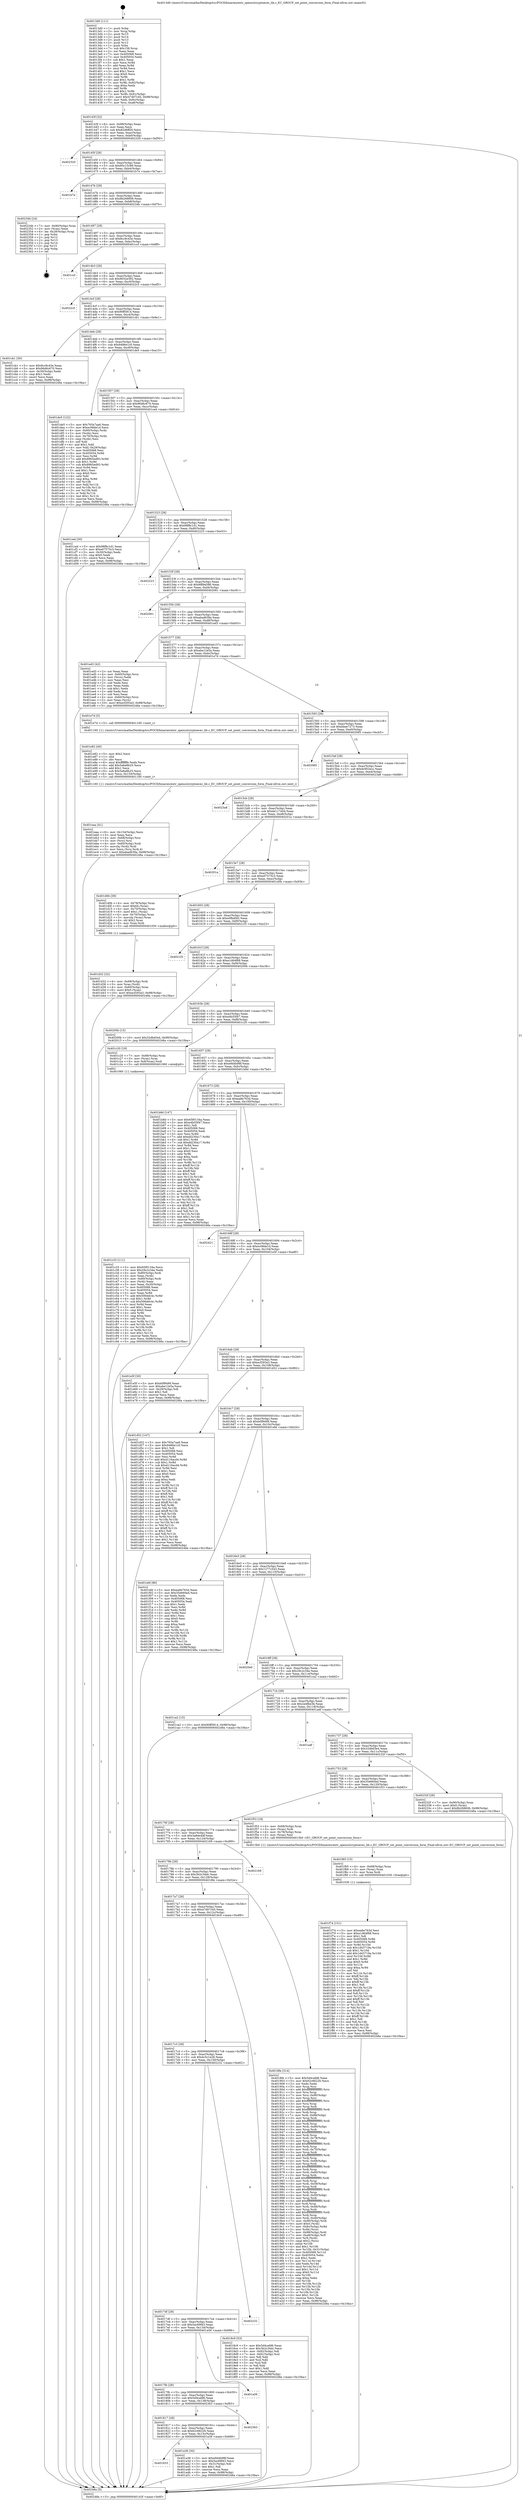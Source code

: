 digraph "0x4013d0" {
  label = "0x4013d0 (/mnt/c/Users/mathe/Desktop/tcc/POCII/binaries/extr_opensslcryptoecec_lib.c_EC_GROUP_set_point_conversion_form_Final-ollvm.out::main(0))"
  labelloc = "t"
  node[shape=record]

  Entry [label="",width=0.3,height=0.3,shape=circle,fillcolor=black,style=filled]
  "0x40143f" [label="{
     0x40143f [32]\l
     | [instrs]\l
     &nbsp;&nbsp;0x40143f \<+6\>: mov -0x98(%rbp),%eax\l
     &nbsp;&nbsp;0x401445 \<+2\>: mov %eax,%ecx\l
     &nbsp;&nbsp;0x401447 \<+6\>: sub $0x82d6ff26,%ecx\l
     &nbsp;&nbsp;0x40144d \<+6\>: mov %eax,-0xac(%rbp)\l
     &nbsp;&nbsp;0x401453 \<+6\>: mov %ecx,-0xb0(%rbp)\l
     &nbsp;&nbsp;0x401459 \<+6\>: je 0000000000402320 \<main+0xf50\>\l
  }"]
  "0x402320" [label="{
     0x402320\l
  }", style=dashed]
  "0x40145f" [label="{
     0x40145f [28]\l
     | [instrs]\l
     &nbsp;&nbsp;0x40145f \<+5\>: jmp 0000000000401464 \<main+0x94\>\l
     &nbsp;&nbsp;0x401464 \<+6\>: mov -0xac(%rbp),%eax\l
     &nbsp;&nbsp;0x40146a \<+5\>: sub $0x85c15c99,%eax\l
     &nbsp;&nbsp;0x40146f \<+6\>: mov %eax,-0xb4(%rbp)\l
     &nbsp;&nbsp;0x401475 \<+6\>: je 0000000000401b7e \<main+0x7ae\>\l
  }"]
  Exit [label="",width=0.3,height=0.3,shape=circle,fillcolor=black,style=filled,peripheries=2]
  "0x401b7e" [label="{
     0x401b7e\l
  }", style=dashed]
  "0x40147b" [label="{
     0x40147b [28]\l
     | [instrs]\l
     &nbsp;&nbsp;0x40147b \<+5\>: jmp 0000000000401480 \<main+0xb0\>\l
     &nbsp;&nbsp;0x401480 \<+6\>: mov -0xac(%rbp),%eax\l
     &nbsp;&nbsp;0x401486 \<+5\>: sub $0x8b268606,%eax\l
     &nbsp;&nbsp;0x40148b \<+6\>: mov %eax,-0xb8(%rbp)\l
     &nbsp;&nbsp;0x401491 \<+6\>: je 000000000040234b \<main+0xf7b\>\l
  }"]
  "0x401f74" [label="{
     0x401f74 [151]\l
     | [instrs]\l
     &nbsp;&nbsp;0x401f74 \<+5\>: mov $0xea8e763d,%esi\l
     &nbsp;&nbsp;0x401f79 \<+5\>: mov $0xe1d64f68,%ecx\l
     &nbsp;&nbsp;0x401f7e \<+2\>: mov $0x1,%dl\l
     &nbsp;&nbsp;0x401f80 \<+8\>: mov 0x405068,%r8d\l
     &nbsp;&nbsp;0x401f88 \<+8\>: mov 0x405054,%r9d\l
     &nbsp;&nbsp;0x401f90 \<+3\>: mov %r8d,%r10d\l
     &nbsp;&nbsp;0x401f93 \<+7\>: sub $0x1d43719a,%r10d\l
     &nbsp;&nbsp;0x401f9a \<+4\>: sub $0x1,%r10d\l
     &nbsp;&nbsp;0x401f9e \<+7\>: add $0x1d43719a,%r10d\l
     &nbsp;&nbsp;0x401fa5 \<+4\>: imul %r10d,%r8d\l
     &nbsp;&nbsp;0x401fa9 \<+4\>: and $0x1,%r8d\l
     &nbsp;&nbsp;0x401fad \<+4\>: cmp $0x0,%r8d\l
     &nbsp;&nbsp;0x401fb1 \<+4\>: sete %r11b\l
     &nbsp;&nbsp;0x401fb5 \<+4\>: cmp $0xa,%r9d\l
     &nbsp;&nbsp;0x401fb9 \<+3\>: setl %bl\l
     &nbsp;&nbsp;0x401fbc \<+3\>: mov %r11b,%r14b\l
     &nbsp;&nbsp;0x401fbf \<+4\>: xor $0xff,%r14b\l
     &nbsp;&nbsp;0x401fc3 \<+3\>: mov %bl,%r15b\l
     &nbsp;&nbsp;0x401fc6 \<+4\>: xor $0xff,%r15b\l
     &nbsp;&nbsp;0x401fca \<+3\>: xor $0x1,%dl\l
     &nbsp;&nbsp;0x401fcd \<+3\>: mov %r14b,%r12b\l
     &nbsp;&nbsp;0x401fd0 \<+4\>: and $0xff,%r12b\l
     &nbsp;&nbsp;0x401fd4 \<+3\>: and %dl,%r11b\l
     &nbsp;&nbsp;0x401fd7 \<+3\>: mov %r15b,%r13b\l
     &nbsp;&nbsp;0x401fda \<+4\>: and $0xff,%r13b\l
     &nbsp;&nbsp;0x401fde \<+2\>: and %dl,%bl\l
     &nbsp;&nbsp;0x401fe0 \<+3\>: or %r11b,%r12b\l
     &nbsp;&nbsp;0x401fe3 \<+3\>: or %bl,%r13b\l
     &nbsp;&nbsp;0x401fe6 \<+3\>: xor %r13b,%r12b\l
     &nbsp;&nbsp;0x401fe9 \<+3\>: or %r15b,%r14b\l
     &nbsp;&nbsp;0x401fec \<+4\>: xor $0xff,%r14b\l
     &nbsp;&nbsp;0x401ff0 \<+3\>: or $0x1,%dl\l
     &nbsp;&nbsp;0x401ff3 \<+3\>: and %dl,%r14b\l
     &nbsp;&nbsp;0x401ff6 \<+3\>: or %r14b,%r12b\l
     &nbsp;&nbsp;0x401ff9 \<+4\>: test $0x1,%r12b\l
     &nbsp;&nbsp;0x401ffd \<+3\>: cmovne %ecx,%esi\l
     &nbsp;&nbsp;0x402000 \<+6\>: mov %esi,-0x98(%rbp)\l
     &nbsp;&nbsp;0x402006 \<+5\>: jmp 000000000040248a \<main+0x10ba\>\l
  }"]
  "0x40234b" [label="{
     0x40234b [24]\l
     | [instrs]\l
     &nbsp;&nbsp;0x40234b \<+7\>: mov -0x90(%rbp),%rax\l
     &nbsp;&nbsp;0x402352 \<+2\>: mov (%rax),%eax\l
     &nbsp;&nbsp;0x402354 \<+4\>: lea -0x28(%rbp),%rsp\l
     &nbsp;&nbsp;0x402358 \<+1\>: pop %rbx\l
     &nbsp;&nbsp;0x402359 \<+2\>: pop %r12\l
     &nbsp;&nbsp;0x40235b \<+2\>: pop %r13\l
     &nbsp;&nbsp;0x40235d \<+2\>: pop %r14\l
     &nbsp;&nbsp;0x40235f \<+2\>: pop %r15\l
     &nbsp;&nbsp;0x402361 \<+1\>: pop %rbp\l
     &nbsp;&nbsp;0x402362 \<+1\>: ret\l
  }"]
  "0x401497" [label="{
     0x401497 [28]\l
     | [instrs]\l
     &nbsp;&nbsp;0x401497 \<+5\>: jmp 000000000040149c \<main+0xcc\>\l
     &nbsp;&nbsp;0x40149c \<+6\>: mov -0xac(%rbp),%eax\l
     &nbsp;&nbsp;0x4014a2 \<+5\>: sub $0x8cc9c43e,%eax\l
     &nbsp;&nbsp;0x4014a7 \<+6\>: mov %eax,-0xbc(%rbp)\l
     &nbsp;&nbsp;0x4014ad \<+6\>: je 0000000000401ccf \<main+0x8ff\>\l
  }"]
  "0x401f65" [label="{
     0x401f65 [15]\l
     | [instrs]\l
     &nbsp;&nbsp;0x401f65 \<+4\>: mov -0x68(%rbp),%rax\l
     &nbsp;&nbsp;0x401f69 \<+3\>: mov (%rax),%rax\l
     &nbsp;&nbsp;0x401f6c \<+3\>: mov %rax,%rdi\l
     &nbsp;&nbsp;0x401f6f \<+5\>: call 0000000000401030 \<free@plt\>\l
     | [calls]\l
     &nbsp;&nbsp;0x401030 \{1\} (unknown)\l
  }"]
  "0x401ccf" [label="{
     0x401ccf\l
  }", style=dashed]
  "0x4014b3" [label="{
     0x4014b3 [28]\l
     | [instrs]\l
     &nbsp;&nbsp;0x4014b3 \<+5\>: jmp 00000000004014b8 \<main+0xe8\>\l
     &nbsp;&nbsp;0x4014b8 \<+6\>: mov -0xac(%rbp),%eax\l
     &nbsp;&nbsp;0x4014be \<+5\>: sub $0x9032e392,%eax\l
     &nbsp;&nbsp;0x4014c3 \<+6\>: mov %eax,-0xc0(%rbp)\l
     &nbsp;&nbsp;0x4014c9 \<+6\>: je 00000000004022c5 \<main+0xef5\>\l
  }"]
  "0x401eaa" [label="{
     0x401eaa [41]\l
     | [instrs]\l
     &nbsp;&nbsp;0x401eaa \<+6\>: mov -0x154(%rbp),%ecx\l
     &nbsp;&nbsp;0x401eb0 \<+3\>: imul %eax,%ecx\l
     &nbsp;&nbsp;0x401eb3 \<+4\>: mov -0x68(%rbp),%rsi\l
     &nbsp;&nbsp;0x401eb7 \<+3\>: mov (%rsi),%rsi\l
     &nbsp;&nbsp;0x401eba \<+4\>: mov -0x60(%rbp),%rdi\l
     &nbsp;&nbsp;0x401ebe \<+3\>: movslq (%rdi),%rdi\l
     &nbsp;&nbsp;0x401ec1 \<+3\>: mov %ecx,(%rsi,%rdi,4)\l
     &nbsp;&nbsp;0x401ec4 \<+10\>: movl $0xabad639a,-0x98(%rbp)\l
     &nbsp;&nbsp;0x401ece \<+5\>: jmp 000000000040248a \<main+0x10ba\>\l
  }"]
  "0x4022c5" [label="{
     0x4022c5\l
  }", style=dashed]
  "0x4014cf" [label="{
     0x4014cf [28]\l
     | [instrs]\l
     &nbsp;&nbsp;0x4014cf \<+5\>: jmp 00000000004014d4 \<main+0x104\>\l
     &nbsp;&nbsp;0x4014d4 \<+6\>: mov -0xac(%rbp),%eax\l
     &nbsp;&nbsp;0x4014da \<+5\>: sub $0x90ff3814,%eax\l
     &nbsp;&nbsp;0x4014df \<+6\>: mov %eax,-0xc4(%rbp)\l
     &nbsp;&nbsp;0x4014e5 \<+6\>: je 0000000000401cb1 \<main+0x8e1\>\l
  }"]
  "0x401e82" [label="{
     0x401e82 [40]\l
     | [instrs]\l
     &nbsp;&nbsp;0x401e82 \<+5\>: mov $0x2,%ecx\l
     &nbsp;&nbsp;0x401e87 \<+1\>: cltd\l
     &nbsp;&nbsp;0x401e88 \<+2\>: idiv %ecx\l
     &nbsp;&nbsp;0x401e8a \<+6\>: imul $0xfffffffe,%edx,%ecx\l
     &nbsp;&nbsp;0x401e90 \<+6\>: add $0x5a6a8b25,%ecx\l
     &nbsp;&nbsp;0x401e96 \<+3\>: add $0x1,%ecx\l
     &nbsp;&nbsp;0x401e99 \<+6\>: sub $0x5a6a8b25,%ecx\l
     &nbsp;&nbsp;0x401e9f \<+6\>: mov %ecx,-0x154(%rbp)\l
     &nbsp;&nbsp;0x401ea5 \<+5\>: call 0000000000401160 \<next_i\>\l
     | [calls]\l
     &nbsp;&nbsp;0x401160 \{1\} (/mnt/c/Users/mathe/Desktop/tcc/POCII/binaries/extr_opensslcryptoecec_lib.c_EC_GROUP_set_point_conversion_form_Final-ollvm.out::next_i)\l
  }"]
  "0x401cb1" [label="{
     0x401cb1 [30]\l
     | [instrs]\l
     &nbsp;&nbsp;0x401cb1 \<+5\>: mov $0x8cc9c43e,%eax\l
     &nbsp;&nbsp;0x401cb6 \<+5\>: mov $0x96d6c670,%ecx\l
     &nbsp;&nbsp;0x401cbb \<+3\>: mov -0x30(%rbp),%edx\l
     &nbsp;&nbsp;0x401cbe \<+3\>: cmp $0x1,%edx\l
     &nbsp;&nbsp;0x401cc1 \<+3\>: cmovl %ecx,%eax\l
     &nbsp;&nbsp;0x401cc4 \<+6\>: mov %eax,-0x98(%rbp)\l
     &nbsp;&nbsp;0x401cca \<+5\>: jmp 000000000040248a \<main+0x10ba\>\l
  }"]
  "0x4014eb" [label="{
     0x4014eb [28]\l
     | [instrs]\l
     &nbsp;&nbsp;0x4014eb \<+5\>: jmp 00000000004014f0 \<main+0x120\>\l
     &nbsp;&nbsp;0x4014f0 \<+6\>: mov -0xac(%rbp),%eax\l
     &nbsp;&nbsp;0x4014f6 \<+5\>: sub $0x9486e1c0,%eax\l
     &nbsp;&nbsp;0x4014fb \<+6\>: mov %eax,-0xc8(%rbp)\l
     &nbsp;&nbsp;0x401501 \<+6\>: je 0000000000401de5 \<main+0xa15\>\l
  }"]
  "0x401d32" [label="{
     0x401d32 [32]\l
     | [instrs]\l
     &nbsp;&nbsp;0x401d32 \<+4\>: mov -0x68(%rbp),%rdi\l
     &nbsp;&nbsp;0x401d36 \<+3\>: mov %rax,(%rdi)\l
     &nbsp;&nbsp;0x401d39 \<+4\>: mov -0x60(%rbp),%rax\l
     &nbsp;&nbsp;0x401d3d \<+6\>: movl $0x0,(%rax)\l
     &nbsp;&nbsp;0x401d43 \<+10\>: movl $0xecf293a3,-0x98(%rbp)\l
     &nbsp;&nbsp;0x401d4d \<+5\>: jmp 000000000040248a \<main+0x10ba\>\l
  }"]
  "0x401de5" [label="{
     0x401de5 [122]\l
     | [instrs]\l
     &nbsp;&nbsp;0x401de5 \<+5\>: mov $0x765a7aa6,%eax\l
     &nbsp;&nbsp;0x401dea \<+5\>: mov $0xec08de1d,%ecx\l
     &nbsp;&nbsp;0x401def \<+4\>: mov -0x60(%rbp),%rdx\l
     &nbsp;&nbsp;0x401df3 \<+2\>: mov (%rdx),%esi\l
     &nbsp;&nbsp;0x401df5 \<+4\>: mov -0x70(%rbp),%rdx\l
     &nbsp;&nbsp;0x401df9 \<+2\>: cmp (%rdx),%esi\l
     &nbsp;&nbsp;0x401dfb \<+4\>: setl %dil\l
     &nbsp;&nbsp;0x401dff \<+4\>: and $0x1,%dil\l
     &nbsp;&nbsp;0x401e03 \<+4\>: mov %dil,-0x29(%rbp)\l
     &nbsp;&nbsp;0x401e07 \<+7\>: mov 0x405068,%esi\l
     &nbsp;&nbsp;0x401e0e \<+8\>: mov 0x405054,%r8d\l
     &nbsp;&nbsp;0x401e16 \<+3\>: mov %esi,%r9d\l
     &nbsp;&nbsp;0x401e19 \<+7\>: add $0x8965ed93,%r9d\l
     &nbsp;&nbsp;0x401e20 \<+4\>: sub $0x1,%r9d\l
     &nbsp;&nbsp;0x401e24 \<+7\>: sub $0x8965ed93,%r9d\l
     &nbsp;&nbsp;0x401e2b \<+4\>: imul %r9d,%esi\l
     &nbsp;&nbsp;0x401e2f \<+3\>: and $0x1,%esi\l
     &nbsp;&nbsp;0x401e32 \<+3\>: cmp $0x0,%esi\l
     &nbsp;&nbsp;0x401e35 \<+4\>: sete %dil\l
     &nbsp;&nbsp;0x401e39 \<+4\>: cmp $0xa,%r8d\l
     &nbsp;&nbsp;0x401e3d \<+4\>: setl %r10b\l
     &nbsp;&nbsp;0x401e41 \<+3\>: mov %dil,%r11b\l
     &nbsp;&nbsp;0x401e44 \<+3\>: and %r10b,%r11b\l
     &nbsp;&nbsp;0x401e47 \<+3\>: xor %r10b,%dil\l
     &nbsp;&nbsp;0x401e4a \<+3\>: or %dil,%r11b\l
     &nbsp;&nbsp;0x401e4d \<+4\>: test $0x1,%r11b\l
     &nbsp;&nbsp;0x401e51 \<+3\>: cmovne %ecx,%eax\l
     &nbsp;&nbsp;0x401e54 \<+6\>: mov %eax,-0x98(%rbp)\l
     &nbsp;&nbsp;0x401e5a \<+5\>: jmp 000000000040248a \<main+0x10ba\>\l
  }"]
  "0x401507" [label="{
     0x401507 [28]\l
     | [instrs]\l
     &nbsp;&nbsp;0x401507 \<+5\>: jmp 000000000040150c \<main+0x13c\>\l
     &nbsp;&nbsp;0x40150c \<+6\>: mov -0xac(%rbp),%eax\l
     &nbsp;&nbsp;0x401512 \<+5\>: sub $0x96d6c670,%eax\l
     &nbsp;&nbsp;0x401517 \<+6\>: mov %eax,-0xcc(%rbp)\l
     &nbsp;&nbsp;0x40151d \<+6\>: je 0000000000401ced \<main+0x91d\>\l
  }"]
  "0x401c33" [label="{
     0x401c33 [111]\l
     | [instrs]\l
     &nbsp;&nbsp;0x401c33 \<+5\>: mov $0x65f0134a,%ecx\l
     &nbsp;&nbsp;0x401c38 \<+5\>: mov $0x29c2c34e,%edx\l
     &nbsp;&nbsp;0x401c3d \<+4\>: mov -0x80(%rbp),%rdi\l
     &nbsp;&nbsp;0x401c41 \<+2\>: mov %eax,(%rdi)\l
     &nbsp;&nbsp;0x401c43 \<+4\>: mov -0x80(%rbp),%rdi\l
     &nbsp;&nbsp;0x401c47 \<+2\>: mov (%rdi),%eax\l
     &nbsp;&nbsp;0x401c49 \<+3\>: mov %eax,-0x30(%rbp)\l
     &nbsp;&nbsp;0x401c4c \<+7\>: mov 0x405068,%eax\l
     &nbsp;&nbsp;0x401c53 \<+7\>: mov 0x405054,%esi\l
     &nbsp;&nbsp;0x401c5a \<+3\>: mov %eax,%r8d\l
     &nbsp;&nbsp;0x401c5d \<+7\>: add $0x506ddc4c,%r8d\l
     &nbsp;&nbsp;0x401c64 \<+4\>: sub $0x1,%r8d\l
     &nbsp;&nbsp;0x401c68 \<+7\>: sub $0x506ddc4c,%r8d\l
     &nbsp;&nbsp;0x401c6f \<+4\>: imul %r8d,%eax\l
     &nbsp;&nbsp;0x401c73 \<+3\>: and $0x1,%eax\l
     &nbsp;&nbsp;0x401c76 \<+3\>: cmp $0x0,%eax\l
     &nbsp;&nbsp;0x401c79 \<+4\>: sete %r9b\l
     &nbsp;&nbsp;0x401c7d \<+3\>: cmp $0xa,%esi\l
     &nbsp;&nbsp;0x401c80 \<+4\>: setl %r10b\l
     &nbsp;&nbsp;0x401c84 \<+3\>: mov %r9b,%r11b\l
     &nbsp;&nbsp;0x401c87 \<+3\>: and %r10b,%r11b\l
     &nbsp;&nbsp;0x401c8a \<+3\>: xor %r10b,%r9b\l
     &nbsp;&nbsp;0x401c8d \<+3\>: or %r9b,%r11b\l
     &nbsp;&nbsp;0x401c90 \<+4\>: test $0x1,%r11b\l
     &nbsp;&nbsp;0x401c94 \<+3\>: cmovne %edx,%ecx\l
     &nbsp;&nbsp;0x401c97 \<+6\>: mov %ecx,-0x98(%rbp)\l
     &nbsp;&nbsp;0x401c9d \<+5\>: jmp 000000000040248a \<main+0x10ba\>\l
  }"]
  "0x401ced" [label="{
     0x401ced [30]\l
     | [instrs]\l
     &nbsp;&nbsp;0x401ced \<+5\>: mov $0x98f8c1d1,%eax\l
     &nbsp;&nbsp;0x401cf2 \<+5\>: mov $0xe07575c3,%ecx\l
     &nbsp;&nbsp;0x401cf7 \<+3\>: mov -0x30(%rbp),%edx\l
     &nbsp;&nbsp;0x401cfa \<+3\>: cmp $0x0,%edx\l
     &nbsp;&nbsp;0x401cfd \<+3\>: cmove %ecx,%eax\l
     &nbsp;&nbsp;0x401d00 \<+6\>: mov %eax,-0x98(%rbp)\l
     &nbsp;&nbsp;0x401d06 \<+5\>: jmp 000000000040248a \<main+0x10ba\>\l
  }"]
  "0x401523" [label="{
     0x401523 [28]\l
     | [instrs]\l
     &nbsp;&nbsp;0x401523 \<+5\>: jmp 0000000000401528 \<main+0x158\>\l
     &nbsp;&nbsp;0x401528 \<+6\>: mov -0xac(%rbp),%eax\l
     &nbsp;&nbsp;0x40152e \<+5\>: sub $0x98f8c1d1,%eax\l
     &nbsp;&nbsp;0x401533 \<+6\>: mov %eax,-0xd0(%rbp)\l
     &nbsp;&nbsp;0x401539 \<+6\>: je 0000000000402223 \<main+0xe53\>\l
  }"]
  "0x401833" [label="{
     0x401833\l
  }", style=dashed]
  "0x402223" [label="{
     0x402223\l
  }", style=dashed]
  "0x40153f" [label="{
     0x40153f [28]\l
     | [instrs]\l
     &nbsp;&nbsp;0x40153f \<+5\>: jmp 0000000000401544 \<main+0x174\>\l
     &nbsp;&nbsp;0x401544 \<+6\>: mov -0xac(%rbp),%eax\l
     &nbsp;&nbsp;0x40154a \<+5\>: sub $0x9f89a586,%eax\l
     &nbsp;&nbsp;0x40154f \<+6\>: mov %eax,-0xd4(%rbp)\l
     &nbsp;&nbsp;0x401555 \<+6\>: je 0000000000402061 \<main+0xc91\>\l
  }"]
  "0x401a38" [label="{
     0x401a38 [30]\l
     | [instrs]\l
     &nbsp;&nbsp;0x401a38 \<+5\>: mov $0xe9d4b98f,%eax\l
     &nbsp;&nbsp;0x401a3d \<+5\>: mov $0x5ac69f43,%ecx\l
     &nbsp;&nbsp;0x401a42 \<+3\>: mov -0x31(%rbp),%dl\l
     &nbsp;&nbsp;0x401a45 \<+3\>: test $0x1,%dl\l
     &nbsp;&nbsp;0x401a48 \<+3\>: cmovne %ecx,%eax\l
     &nbsp;&nbsp;0x401a4b \<+6\>: mov %eax,-0x98(%rbp)\l
     &nbsp;&nbsp;0x401a51 \<+5\>: jmp 000000000040248a \<main+0x10ba\>\l
  }"]
  "0x402061" [label="{
     0x402061\l
  }", style=dashed]
  "0x40155b" [label="{
     0x40155b [28]\l
     | [instrs]\l
     &nbsp;&nbsp;0x40155b \<+5\>: jmp 0000000000401560 \<main+0x190\>\l
     &nbsp;&nbsp;0x401560 \<+6\>: mov -0xac(%rbp),%eax\l
     &nbsp;&nbsp;0x401566 \<+5\>: sub $0xabad639a,%eax\l
     &nbsp;&nbsp;0x40156b \<+6\>: mov %eax,-0xd8(%rbp)\l
     &nbsp;&nbsp;0x401571 \<+6\>: je 0000000000401ed3 \<main+0xb03\>\l
  }"]
  "0x401817" [label="{
     0x401817 [28]\l
     | [instrs]\l
     &nbsp;&nbsp;0x401817 \<+5\>: jmp 000000000040181c \<main+0x44c\>\l
     &nbsp;&nbsp;0x40181c \<+6\>: mov -0xac(%rbp),%eax\l
     &nbsp;&nbsp;0x401822 \<+5\>: sub $0x62c66226,%eax\l
     &nbsp;&nbsp;0x401827 \<+6\>: mov %eax,-0x13c(%rbp)\l
     &nbsp;&nbsp;0x40182d \<+6\>: je 0000000000401a38 \<main+0x668\>\l
  }"]
  "0x401ed3" [label="{
     0x401ed3 [42]\l
     | [instrs]\l
     &nbsp;&nbsp;0x401ed3 \<+2\>: xor %eax,%eax\l
     &nbsp;&nbsp;0x401ed5 \<+4\>: mov -0x60(%rbp),%rcx\l
     &nbsp;&nbsp;0x401ed9 \<+2\>: mov (%rcx),%edx\l
     &nbsp;&nbsp;0x401edb \<+2\>: mov %eax,%esi\l
     &nbsp;&nbsp;0x401edd \<+2\>: sub %edx,%esi\l
     &nbsp;&nbsp;0x401edf \<+2\>: mov %eax,%edx\l
     &nbsp;&nbsp;0x401ee1 \<+3\>: sub $0x1,%edx\l
     &nbsp;&nbsp;0x401ee4 \<+2\>: add %edx,%esi\l
     &nbsp;&nbsp;0x401ee6 \<+2\>: sub %esi,%eax\l
     &nbsp;&nbsp;0x401ee8 \<+4\>: mov -0x60(%rbp),%rcx\l
     &nbsp;&nbsp;0x401eec \<+2\>: mov %eax,(%rcx)\l
     &nbsp;&nbsp;0x401eee \<+10\>: movl $0xecf293a3,-0x98(%rbp)\l
     &nbsp;&nbsp;0x401ef8 \<+5\>: jmp 000000000040248a \<main+0x10ba\>\l
  }"]
  "0x401577" [label="{
     0x401577 [28]\l
     | [instrs]\l
     &nbsp;&nbsp;0x401577 \<+5\>: jmp 000000000040157c \<main+0x1ac\>\l
     &nbsp;&nbsp;0x40157c \<+6\>: mov -0xac(%rbp),%eax\l
     &nbsp;&nbsp;0x401582 \<+5\>: sub $0xabe12e5a,%eax\l
     &nbsp;&nbsp;0x401587 \<+6\>: mov %eax,-0xdc(%rbp)\l
     &nbsp;&nbsp;0x40158d \<+6\>: je 0000000000401e7d \<main+0xaad\>\l
  }"]
  "0x402363" [label="{
     0x402363\l
  }", style=dashed]
  "0x401e7d" [label="{
     0x401e7d [5]\l
     | [instrs]\l
     &nbsp;&nbsp;0x401e7d \<+5\>: call 0000000000401160 \<next_i\>\l
     | [calls]\l
     &nbsp;&nbsp;0x401160 \{1\} (/mnt/c/Users/mathe/Desktop/tcc/POCII/binaries/extr_opensslcryptoecec_lib.c_EC_GROUP_set_point_conversion_form_Final-ollvm.out::next_i)\l
  }"]
  "0x401593" [label="{
     0x401593 [28]\l
     | [instrs]\l
     &nbsp;&nbsp;0x401593 \<+5\>: jmp 0000000000401598 \<main+0x1c8\>\l
     &nbsp;&nbsp;0x401598 \<+6\>: mov -0xac(%rbp),%eax\l
     &nbsp;&nbsp;0x40159e \<+5\>: sub $0xbbee7273,%eax\l
     &nbsp;&nbsp;0x4015a3 \<+6\>: mov %eax,-0xe0(%rbp)\l
     &nbsp;&nbsp;0x4015a9 \<+6\>: je 0000000000402085 \<main+0xcb5\>\l
  }"]
  "0x4017fb" [label="{
     0x4017fb [28]\l
     | [instrs]\l
     &nbsp;&nbsp;0x4017fb \<+5\>: jmp 0000000000401800 \<main+0x430\>\l
     &nbsp;&nbsp;0x401800 \<+6\>: mov -0xac(%rbp),%eax\l
     &nbsp;&nbsp;0x401806 \<+5\>: sub $0x5d4cafd6,%eax\l
     &nbsp;&nbsp;0x40180b \<+6\>: mov %eax,-0x138(%rbp)\l
     &nbsp;&nbsp;0x401811 \<+6\>: je 0000000000402363 \<main+0xf93\>\l
  }"]
  "0x402085" [label="{
     0x402085\l
  }", style=dashed]
  "0x4015af" [label="{
     0x4015af [28]\l
     | [instrs]\l
     &nbsp;&nbsp;0x4015af \<+5\>: jmp 00000000004015b4 \<main+0x1e4\>\l
     &nbsp;&nbsp;0x4015b4 \<+6\>: mov -0xac(%rbp),%eax\l
     &nbsp;&nbsp;0x4015ba \<+5\>: sub $0xdc952ecc,%eax\l
     &nbsp;&nbsp;0x4015bf \<+6\>: mov %eax,-0xe4(%rbp)\l
     &nbsp;&nbsp;0x4015c5 \<+6\>: je 00000000004023a8 \<main+0xfd8\>\l
  }"]
  "0x401a56" [label="{
     0x401a56\l
  }", style=dashed]
  "0x4023a8" [label="{
     0x4023a8\l
  }", style=dashed]
  "0x4015cb" [label="{
     0x4015cb [28]\l
     | [instrs]\l
     &nbsp;&nbsp;0x4015cb \<+5\>: jmp 00000000004015d0 \<main+0x200\>\l
     &nbsp;&nbsp;0x4015d0 \<+6\>: mov -0xac(%rbp),%eax\l
     &nbsp;&nbsp;0x4015d6 \<+5\>: sub $0xde117e0d,%eax\l
     &nbsp;&nbsp;0x4015db \<+6\>: mov %eax,-0xe8(%rbp)\l
     &nbsp;&nbsp;0x4015e1 \<+6\>: je 000000000040201a \<main+0xc4a\>\l
  }"]
  "0x4017df" [label="{
     0x4017df [28]\l
     | [instrs]\l
     &nbsp;&nbsp;0x4017df \<+5\>: jmp 00000000004017e4 \<main+0x414\>\l
     &nbsp;&nbsp;0x4017e4 \<+6\>: mov -0xac(%rbp),%eax\l
     &nbsp;&nbsp;0x4017ea \<+5\>: sub $0x5ac69f43,%eax\l
     &nbsp;&nbsp;0x4017ef \<+6\>: mov %eax,-0x134(%rbp)\l
     &nbsp;&nbsp;0x4017f5 \<+6\>: je 0000000000401a56 \<main+0x686\>\l
  }"]
  "0x40201a" [label="{
     0x40201a\l
  }", style=dashed]
  "0x4015e7" [label="{
     0x4015e7 [28]\l
     | [instrs]\l
     &nbsp;&nbsp;0x4015e7 \<+5\>: jmp 00000000004015ec \<main+0x21c\>\l
     &nbsp;&nbsp;0x4015ec \<+6\>: mov -0xac(%rbp),%eax\l
     &nbsp;&nbsp;0x4015f2 \<+5\>: sub $0xe07575c3,%eax\l
     &nbsp;&nbsp;0x4015f7 \<+6\>: mov %eax,-0xec(%rbp)\l
     &nbsp;&nbsp;0x4015fd \<+6\>: je 0000000000401d0b \<main+0x93b\>\l
  }"]
  "0x402232" [label="{
     0x402232\l
  }", style=dashed]
  "0x401d0b" [label="{
     0x401d0b [39]\l
     | [instrs]\l
     &nbsp;&nbsp;0x401d0b \<+4\>: mov -0x78(%rbp),%rax\l
     &nbsp;&nbsp;0x401d0f \<+6\>: movl $0x64,(%rax)\l
     &nbsp;&nbsp;0x401d15 \<+4\>: mov -0x70(%rbp),%rax\l
     &nbsp;&nbsp;0x401d19 \<+6\>: movl $0x1,(%rax)\l
     &nbsp;&nbsp;0x401d1f \<+4\>: mov -0x70(%rbp),%rax\l
     &nbsp;&nbsp;0x401d23 \<+3\>: movslq (%rax),%rax\l
     &nbsp;&nbsp;0x401d26 \<+4\>: shl $0x2,%rax\l
     &nbsp;&nbsp;0x401d2a \<+3\>: mov %rax,%rdi\l
     &nbsp;&nbsp;0x401d2d \<+5\>: call 0000000000401050 \<malloc@plt\>\l
     | [calls]\l
     &nbsp;&nbsp;0x401050 \{1\} (unknown)\l
  }"]
  "0x401603" [label="{
     0x401603 [28]\l
     | [instrs]\l
     &nbsp;&nbsp;0x401603 \<+5\>: jmp 0000000000401608 \<main+0x238\>\l
     &nbsp;&nbsp;0x401608 \<+6\>: mov -0xac(%rbp),%eax\l
     &nbsp;&nbsp;0x40160e \<+5\>: sub $0xe0fbdf45,%eax\l
     &nbsp;&nbsp;0x401613 \<+6\>: mov %eax,-0xf0(%rbp)\l
     &nbsp;&nbsp;0x401619 \<+6\>: je 00000000004021f3 \<main+0xe23\>\l
  }"]
  "0x4013d0" [label="{
     0x4013d0 [111]\l
     | [instrs]\l
     &nbsp;&nbsp;0x4013d0 \<+1\>: push %rbp\l
     &nbsp;&nbsp;0x4013d1 \<+3\>: mov %rsp,%rbp\l
     &nbsp;&nbsp;0x4013d4 \<+2\>: push %r15\l
     &nbsp;&nbsp;0x4013d6 \<+2\>: push %r14\l
     &nbsp;&nbsp;0x4013d8 \<+2\>: push %r13\l
     &nbsp;&nbsp;0x4013da \<+2\>: push %r12\l
     &nbsp;&nbsp;0x4013dc \<+1\>: push %rbx\l
     &nbsp;&nbsp;0x4013dd \<+7\>: sub $0x158,%rsp\l
     &nbsp;&nbsp;0x4013e4 \<+2\>: xor %eax,%eax\l
     &nbsp;&nbsp;0x4013e6 \<+7\>: mov 0x405068,%ecx\l
     &nbsp;&nbsp;0x4013ed \<+7\>: mov 0x405054,%edx\l
     &nbsp;&nbsp;0x4013f4 \<+3\>: sub $0x1,%eax\l
     &nbsp;&nbsp;0x4013f7 \<+3\>: mov %ecx,%r8d\l
     &nbsp;&nbsp;0x4013fa \<+3\>: add %eax,%r8d\l
     &nbsp;&nbsp;0x4013fd \<+4\>: imul %r8d,%ecx\l
     &nbsp;&nbsp;0x401401 \<+3\>: and $0x1,%ecx\l
     &nbsp;&nbsp;0x401404 \<+3\>: cmp $0x0,%ecx\l
     &nbsp;&nbsp;0x401407 \<+4\>: sete %r9b\l
     &nbsp;&nbsp;0x40140b \<+4\>: and $0x1,%r9b\l
     &nbsp;&nbsp;0x40140f \<+7\>: mov %r9b,-0x92(%rbp)\l
     &nbsp;&nbsp;0x401416 \<+3\>: cmp $0xa,%edx\l
     &nbsp;&nbsp;0x401419 \<+4\>: setl %r9b\l
     &nbsp;&nbsp;0x40141d \<+4\>: and $0x1,%r9b\l
     &nbsp;&nbsp;0x401421 \<+7\>: mov %r9b,-0x91(%rbp)\l
     &nbsp;&nbsp;0x401428 \<+10\>: movl $0x47d07c45,-0x98(%rbp)\l
     &nbsp;&nbsp;0x401432 \<+6\>: mov %edi,-0x9c(%rbp)\l
     &nbsp;&nbsp;0x401438 \<+7\>: mov %rsi,-0xa8(%rbp)\l
  }"]
  "0x4021f3" [label="{
     0x4021f3\l
  }", style=dashed]
  "0x40161f" [label="{
     0x40161f [28]\l
     | [instrs]\l
     &nbsp;&nbsp;0x40161f \<+5\>: jmp 0000000000401624 \<main+0x254\>\l
     &nbsp;&nbsp;0x401624 \<+6\>: mov -0xac(%rbp),%eax\l
     &nbsp;&nbsp;0x40162a \<+5\>: sub $0xe1d64f68,%eax\l
     &nbsp;&nbsp;0x40162f \<+6\>: mov %eax,-0xf4(%rbp)\l
     &nbsp;&nbsp;0x401635 \<+6\>: je 000000000040200b \<main+0xc3b\>\l
  }"]
  "0x40248a" [label="{
     0x40248a [5]\l
     | [instrs]\l
     &nbsp;&nbsp;0x40248a \<+5\>: jmp 000000000040143f \<main+0x6f\>\l
  }"]
  "0x40200b" [label="{
     0x40200b [15]\l
     | [instrs]\l
     &nbsp;&nbsp;0x40200b \<+10\>: movl $0x32dbd3e4,-0x98(%rbp)\l
     &nbsp;&nbsp;0x402015 \<+5\>: jmp 000000000040248a \<main+0x10ba\>\l
  }"]
  "0x40163b" [label="{
     0x40163b [28]\l
     | [instrs]\l
     &nbsp;&nbsp;0x40163b \<+5\>: jmp 0000000000401640 \<main+0x270\>\l
     &nbsp;&nbsp;0x401640 \<+6\>: mov -0xac(%rbp),%eax\l
     &nbsp;&nbsp;0x401646 \<+5\>: sub $0xe4b55f47,%eax\l
     &nbsp;&nbsp;0x40164b \<+6\>: mov %eax,-0xf8(%rbp)\l
     &nbsp;&nbsp;0x401651 \<+6\>: je 0000000000401c20 \<main+0x850\>\l
  }"]
  "0x4017c3" [label="{
     0x4017c3 [28]\l
     | [instrs]\l
     &nbsp;&nbsp;0x4017c3 \<+5\>: jmp 00000000004017c8 \<main+0x3f8\>\l
     &nbsp;&nbsp;0x4017c8 \<+6\>: mov -0xac(%rbp),%eax\l
     &nbsp;&nbsp;0x4017ce \<+5\>: sub $0x4c5c1e26,%eax\l
     &nbsp;&nbsp;0x4017d3 \<+6\>: mov %eax,-0x130(%rbp)\l
     &nbsp;&nbsp;0x4017d9 \<+6\>: je 0000000000402232 \<main+0xe62\>\l
  }"]
  "0x401c20" [label="{
     0x401c20 [19]\l
     | [instrs]\l
     &nbsp;&nbsp;0x401c20 \<+7\>: mov -0x88(%rbp),%rax\l
     &nbsp;&nbsp;0x401c27 \<+3\>: mov (%rax),%rax\l
     &nbsp;&nbsp;0x401c2a \<+4\>: mov 0x8(%rax),%rdi\l
     &nbsp;&nbsp;0x401c2e \<+5\>: call 0000000000401060 \<atoi@plt\>\l
     | [calls]\l
     &nbsp;&nbsp;0x401060 \{1\} (unknown)\l
  }"]
  "0x401657" [label="{
     0x401657 [28]\l
     | [instrs]\l
     &nbsp;&nbsp;0x401657 \<+5\>: jmp 000000000040165c \<main+0x28c\>\l
     &nbsp;&nbsp;0x40165c \<+6\>: mov -0xac(%rbp),%eax\l
     &nbsp;&nbsp;0x401662 \<+5\>: sub $0xe9d4b98f,%eax\l
     &nbsp;&nbsp;0x401667 \<+6\>: mov %eax,-0xfc(%rbp)\l
     &nbsp;&nbsp;0x40166d \<+6\>: je 0000000000401b8d \<main+0x7bd\>\l
  }"]
  "0x4018c9" [label="{
     0x4018c9 [53]\l
     | [instrs]\l
     &nbsp;&nbsp;0x4018c9 \<+5\>: mov $0x5d4cafd6,%eax\l
     &nbsp;&nbsp;0x4018ce \<+5\>: mov $0x3b2c34dc,%ecx\l
     &nbsp;&nbsp;0x4018d3 \<+6\>: mov -0x92(%rbp),%dl\l
     &nbsp;&nbsp;0x4018d9 \<+7\>: mov -0x91(%rbp),%sil\l
     &nbsp;&nbsp;0x4018e0 \<+3\>: mov %dl,%dil\l
     &nbsp;&nbsp;0x4018e3 \<+3\>: and %sil,%dil\l
     &nbsp;&nbsp;0x4018e6 \<+3\>: xor %sil,%dl\l
     &nbsp;&nbsp;0x4018e9 \<+3\>: or %dl,%dil\l
     &nbsp;&nbsp;0x4018ec \<+4\>: test $0x1,%dil\l
     &nbsp;&nbsp;0x4018f0 \<+3\>: cmovne %ecx,%eax\l
     &nbsp;&nbsp;0x4018f3 \<+6\>: mov %eax,-0x98(%rbp)\l
     &nbsp;&nbsp;0x4018f9 \<+5\>: jmp 000000000040248a \<main+0x10ba\>\l
  }"]
  "0x401b8d" [label="{
     0x401b8d [147]\l
     | [instrs]\l
     &nbsp;&nbsp;0x401b8d \<+5\>: mov $0x65f0134a,%eax\l
     &nbsp;&nbsp;0x401b92 \<+5\>: mov $0xe4b55f47,%ecx\l
     &nbsp;&nbsp;0x401b97 \<+2\>: mov $0x1,%dl\l
     &nbsp;&nbsp;0x401b99 \<+7\>: mov 0x405068,%esi\l
     &nbsp;&nbsp;0x401ba0 \<+7\>: mov 0x405054,%edi\l
     &nbsp;&nbsp;0x401ba7 \<+3\>: mov %esi,%r8d\l
     &nbsp;&nbsp;0x401baa \<+7\>: add $0xdd230a17,%r8d\l
     &nbsp;&nbsp;0x401bb1 \<+4\>: sub $0x1,%r8d\l
     &nbsp;&nbsp;0x401bb5 \<+7\>: sub $0xdd230a17,%r8d\l
     &nbsp;&nbsp;0x401bbc \<+4\>: imul %r8d,%esi\l
     &nbsp;&nbsp;0x401bc0 \<+3\>: and $0x1,%esi\l
     &nbsp;&nbsp;0x401bc3 \<+3\>: cmp $0x0,%esi\l
     &nbsp;&nbsp;0x401bc6 \<+4\>: sete %r9b\l
     &nbsp;&nbsp;0x401bca \<+3\>: cmp $0xa,%edi\l
     &nbsp;&nbsp;0x401bcd \<+4\>: setl %r10b\l
     &nbsp;&nbsp;0x401bd1 \<+3\>: mov %r9b,%r11b\l
     &nbsp;&nbsp;0x401bd4 \<+4\>: xor $0xff,%r11b\l
     &nbsp;&nbsp;0x401bd8 \<+3\>: mov %r10b,%bl\l
     &nbsp;&nbsp;0x401bdb \<+3\>: xor $0xff,%bl\l
     &nbsp;&nbsp;0x401bde \<+3\>: xor $0x1,%dl\l
     &nbsp;&nbsp;0x401be1 \<+3\>: mov %r11b,%r14b\l
     &nbsp;&nbsp;0x401be4 \<+4\>: and $0xff,%r14b\l
     &nbsp;&nbsp;0x401be8 \<+3\>: and %dl,%r9b\l
     &nbsp;&nbsp;0x401beb \<+3\>: mov %bl,%r15b\l
     &nbsp;&nbsp;0x401bee \<+4\>: and $0xff,%r15b\l
     &nbsp;&nbsp;0x401bf2 \<+3\>: and %dl,%r10b\l
     &nbsp;&nbsp;0x401bf5 \<+3\>: or %r9b,%r14b\l
     &nbsp;&nbsp;0x401bf8 \<+3\>: or %r10b,%r15b\l
     &nbsp;&nbsp;0x401bfb \<+3\>: xor %r15b,%r14b\l
     &nbsp;&nbsp;0x401bfe \<+3\>: or %bl,%r11b\l
     &nbsp;&nbsp;0x401c01 \<+4\>: xor $0xff,%r11b\l
     &nbsp;&nbsp;0x401c05 \<+3\>: or $0x1,%dl\l
     &nbsp;&nbsp;0x401c08 \<+3\>: and %dl,%r11b\l
     &nbsp;&nbsp;0x401c0b \<+3\>: or %r11b,%r14b\l
     &nbsp;&nbsp;0x401c0e \<+4\>: test $0x1,%r14b\l
     &nbsp;&nbsp;0x401c12 \<+3\>: cmovne %ecx,%eax\l
     &nbsp;&nbsp;0x401c15 \<+6\>: mov %eax,-0x98(%rbp)\l
     &nbsp;&nbsp;0x401c1b \<+5\>: jmp 000000000040248a \<main+0x10ba\>\l
  }"]
  "0x401673" [label="{
     0x401673 [28]\l
     | [instrs]\l
     &nbsp;&nbsp;0x401673 \<+5\>: jmp 0000000000401678 \<main+0x2a8\>\l
     &nbsp;&nbsp;0x401678 \<+6\>: mov -0xac(%rbp),%eax\l
     &nbsp;&nbsp;0x40167e \<+5\>: sub $0xea8e763d,%eax\l
     &nbsp;&nbsp;0x401683 \<+6\>: mov %eax,-0x100(%rbp)\l
     &nbsp;&nbsp;0x401689 \<+6\>: je 0000000000402421 \<main+0x1051\>\l
  }"]
  "0x4017a7" [label="{
     0x4017a7 [28]\l
     | [instrs]\l
     &nbsp;&nbsp;0x4017a7 \<+5\>: jmp 00000000004017ac \<main+0x3dc\>\l
     &nbsp;&nbsp;0x4017ac \<+6\>: mov -0xac(%rbp),%eax\l
     &nbsp;&nbsp;0x4017b2 \<+5\>: sub $0x47d07c45,%eax\l
     &nbsp;&nbsp;0x4017b7 \<+6\>: mov %eax,-0x12c(%rbp)\l
     &nbsp;&nbsp;0x4017bd \<+6\>: je 00000000004018c9 \<main+0x4f9\>\l
  }"]
  "0x402421" [label="{
     0x402421\l
  }", style=dashed]
  "0x40168f" [label="{
     0x40168f [28]\l
     | [instrs]\l
     &nbsp;&nbsp;0x40168f \<+5\>: jmp 0000000000401694 \<main+0x2c4\>\l
     &nbsp;&nbsp;0x401694 \<+6\>: mov -0xac(%rbp),%eax\l
     &nbsp;&nbsp;0x40169a \<+5\>: sub $0xec08de1d,%eax\l
     &nbsp;&nbsp;0x40169f \<+6\>: mov %eax,-0x104(%rbp)\l
     &nbsp;&nbsp;0x4016a5 \<+6\>: je 0000000000401e5f \<main+0xa8f\>\l
  }"]
  "0x4018fe" [label="{
     0x4018fe [314]\l
     | [instrs]\l
     &nbsp;&nbsp;0x4018fe \<+5\>: mov $0x5d4cafd6,%eax\l
     &nbsp;&nbsp;0x401903 \<+5\>: mov $0x62c66226,%ecx\l
     &nbsp;&nbsp;0x401908 \<+2\>: xor %edx,%edx\l
     &nbsp;&nbsp;0x40190a \<+3\>: mov %rsp,%rsi\l
     &nbsp;&nbsp;0x40190d \<+4\>: add $0xfffffffffffffff0,%rsi\l
     &nbsp;&nbsp;0x401911 \<+3\>: mov %rsi,%rsp\l
     &nbsp;&nbsp;0x401914 \<+7\>: mov %rsi,-0x90(%rbp)\l
     &nbsp;&nbsp;0x40191b \<+3\>: mov %rsp,%rsi\l
     &nbsp;&nbsp;0x40191e \<+4\>: add $0xfffffffffffffff0,%rsi\l
     &nbsp;&nbsp;0x401922 \<+3\>: mov %rsi,%rsp\l
     &nbsp;&nbsp;0x401925 \<+3\>: mov %rsp,%rdi\l
     &nbsp;&nbsp;0x401928 \<+4\>: add $0xfffffffffffffff0,%rdi\l
     &nbsp;&nbsp;0x40192c \<+3\>: mov %rdi,%rsp\l
     &nbsp;&nbsp;0x40192f \<+7\>: mov %rdi,-0x88(%rbp)\l
     &nbsp;&nbsp;0x401936 \<+3\>: mov %rsp,%rdi\l
     &nbsp;&nbsp;0x401939 \<+4\>: add $0xfffffffffffffff0,%rdi\l
     &nbsp;&nbsp;0x40193d \<+3\>: mov %rdi,%rsp\l
     &nbsp;&nbsp;0x401940 \<+4\>: mov %rdi,-0x80(%rbp)\l
     &nbsp;&nbsp;0x401944 \<+3\>: mov %rsp,%rdi\l
     &nbsp;&nbsp;0x401947 \<+4\>: add $0xfffffffffffffff0,%rdi\l
     &nbsp;&nbsp;0x40194b \<+3\>: mov %rdi,%rsp\l
     &nbsp;&nbsp;0x40194e \<+4\>: mov %rdi,-0x78(%rbp)\l
     &nbsp;&nbsp;0x401952 \<+3\>: mov %rsp,%rdi\l
     &nbsp;&nbsp;0x401955 \<+4\>: add $0xfffffffffffffff0,%rdi\l
     &nbsp;&nbsp;0x401959 \<+3\>: mov %rdi,%rsp\l
     &nbsp;&nbsp;0x40195c \<+4\>: mov %rdi,-0x70(%rbp)\l
     &nbsp;&nbsp;0x401960 \<+3\>: mov %rsp,%rdi\l
     &nbsp;&nbsp;0x401963 \<+4\>: add $0xfffffffffffffff0,%rdi\l
     &nbsp;&nbsp;0x401967 \<+3\>: mov %rdi,%rsp\l
     &nbsp;&nbsp;0x40196a \<+4\>: mov %rdi,-0x68(%rbp)\l
     &nbsp;&nbsp;0x40196e \<+3\>: mov %rsp,%rdi\l
     &nbsp;&nbsp;0x401971 \<+4\>: add $0xfffffffffffffff0,%rdi\l
     &nbsp;&nbsp;0x401975 \<+3\>: mov %rdi,%rsp\l
     &nbsp;&nbsp;0x401978 \<+4\>: mov %rdi,-0x60(%rbp)\l
     &nbsp;&nbsp;0x40197c \<+3\>: mov %rsp,%rdi\l
     &nbsp;&nbsp;0x40197f \<+4\>: add $0xfffffffffffffff0,%rdi\l
     &nbsp;&nbsp;0x401983 \<+3\>: mov %rdi,%rsp\l
     &nbsp;&nbsp;0x401986 \<+4\>: mov %rdi,-0x58(%rbp)\l
     &nbsp;&nbsp;0x40198a \<+3\>: mov %rsp,%rdi\l
     &nbsp;&nbsp;0x40198d \<+4\>: add $0xfffffffffffffff0,%rdi\l
     &nbsp;&nbsp;0x401991 \<+3\>: mov %rdi,%rsp\l
     &nbsp;&nbsp;0x401994 \<+4\>: mov %rdi,-0x50(%rbp)\l
     &nbsp;&nbsp;0x401998 \<+3\>: mov %rsp,%rdi\l
     &nbsp;&nbsp;0x40199b \<+4\>: add $0xfffffffffffffff0,%rdi\l
     &nbsp;&nbsp;0x40199f \<+3\>: mov %rdi,%rsp\l
     &nbsp;&nbsp;0x4019a2 \<+4\>: mov %rdi,-0x48(%rbp)\l
     &nbsp;&nbsp;0x4019a6 \<+3\>: mov %rsp,%rdi\l
     &nbsp;&nbsp;0x4019a9 \<+4\>: add $0xfffffffffffffff0,%rdi\l
     &nbsp;&nbsp;0x4019ad \<+3\>: mov %rdi,%rsp\l
     &nbsp;&nbsp;0x4019b0 \<+4\>: mov %rdi,-0x40(%rbp)\l
     &nbsp;&nbsp;0x4019b4 \<+7\>: mov -0x90(%rbp),%rdi\l
     &nbsp;&nbsp;0x4019bb \<+6\>: movl $0x0,(%rdi)\l
     &nbsp;&nbsp;0x4019c1 \<+7\>: mov -0x9c(%rbp),%r8d\l
     &nbsp;&nbsp;0x4019c8 \<+3\>: mov %r8d,(%rsi)\l
     &nbsp;&nbsp;0x4019cb \<+7\>: mov -0x88(%rbp),%rdi\l
     &nbsp;&nbsp;0x4019d2 \<+7\>: mov -0xa8(%rbp),%r9\l
     &nbsp;&nbsp;0x4019d9 \<+3\>: mov %r9,(%rdi)\l
     &nbsp;&nbsp;0x4019dc \<+3\>: cmpl $0x2,(%rsi)\l
     &nbsp;&nbsp;0x4019df \<+4\>: setne %r10b\l
     &nbsp;&nbsp;0x4019e3 \<+4\>: and $0x1,%r10b\l
     &nbsp;&nbsp;0x4019e7 \<+4\>: mov %r10b,-0x31(%rbp)\l
     &nbsp;&nbsp;0x4019eb \<+8\>: mov 0x405068,%r11d\l
     &nbsp;&nbsp;0x4019f3 \<+7\>: mov 0x405054,%ebx\l
     &nbsp;&nbsp;0x4019fa \<+3\>: sub $0x1,%edx\l
     &nbsp;&nbsp;0x4019fd \<+3\>: mov %r11d,%r14d\l
     &nbsp;&nbsp;0x401a00 \<+3\>: add %edx,%r14d\l
     &nbsp;&nbsp;0x401a03 \<+4\>: imul %r14d,%r11d\l
     &nbsp;&nbsp;0x401a07 \<+4\>: and $0x1,%r11d\l
     &nbsp;&nbsp;0x401a0b \<+4\>: cmp $0x0,%r11d\l
     &nbsp;&nbsp;0x401a0f \<+4\>: sete %r10b\l
     &nbsp;&nbsp;0x401a13 \<+3\>: cmp $0xa,%ebx\l
     &nbsp;&nbsp;0x401a16 \<+4\>: setl %r15b\l
     &nbsp;&nbsp;0x401a1a \<+3\>: mov %r10b,%r12b\l
     &nbsp;&nbsp;0x401a1d \<+3\>: and %r15b,%r12b\l
     &nbsp;&nbsp;0x401a20 \<+3\>: xor %r15b,%r10b\l
     &nbsp;&nbsp;0x401a23 \<+3\>: or %r10b,%r12b\l
     &nbsp;&nbsp;0x401a26 \<+4\>: test $0x1,%r12b\l
     &nbsp;&nbsp;0x401a2a \<+3\>: cmovne %ecx,%eax\l
     &nbsp;&nbsp;0x401a2d \<+6\>: mov %eax,-0x98(%rbp)\l
     &nbsp;&nbsp;0x401a33 \<+5\>: jmp 000000000040248a \<main+0x10ba\>\l
  }"]
  "0x401e5f" [label="{
     0x401e5f [30]\l
     | [instrs]\l
     &nbsp;&nbsp;0x401e5f \<+5\>: mov $0xb0f9499,%eax\l
     &nbsp;&nbsp;0x401e64 \<+5\>: mov $0xabe12e5a,%ecx\l
     &nbsp;&nbsp;0x401e69 \<+3\>: mov -0x29(%rbp),%dl\l
     &nbsp;&nbsp;0x401e6c \<+3\>: test $0x1,%dl\l
     &nbsp;&nbsp;0x401e6f \<+3\>: cmovne %ecx,%eax\l
     &nbsp;&nbsp;0x401e72 \<+6\>: mov %eax,-0x98(%rbp)\l
     &nbsp;&nbsp;0x401e78 \<+5\>: jmp 000000000040248a \<main+0x10ba\>\l
  }"]
  "0x4016ab" [label="{
     0x4016ab [28]\l
     | [instrs]\l
     &nbsp;&nbsp;0x4016ab \<+5\>: jmp 00000000004016b0 \<main+0x2e0\>\l
     &nbsp;&nbsp;0x4016b0 \<+6\>: mov -0xac(%rbp),%eax\l
     &nbsp;&nbsp;0x4016b6 \<+5\>: sub $0xecf293a3,%eax\l
     &nbsp;&nbsp;0x4016bb \<+6\>: mov %eax,-0x108(%rbp)\l
     &nbsp;&nbsp;0x4016c1 \<+6\>: je 0000000000401d52 \<main+0x982\>\l
  }"]
  "0x40178b" [label="{
     0x40178b [28]\l
     | [instrs]\l
     &nbsp;&nbsp;0x40178b \<+5\>: jmp 0000000000401790 \<main+0x3c0\>\l
     &nbsp;&nbsp;0x401790 \<+6\>: mov -0xac(%rbp),%eax\l
     &nbsp;&nbsp;0x401796 \<+5\>: sub $0x3b2c34dc,%eax\l
     &nbsp;&nbsp;0x40179b \<+6\>: mov %eax,-0x128(%rbp)\l
     &nbsp;&nbsp;0x4017a1 \<+6\>: je 00000000004018fe \<main+0x52e\>\l
  }"]
  "0x401d52" [label="{
     0x401d52 [147]\l
     | [instrs]\l
     &nbsp;&nbsp;0x401d52 \<+5\>: mov $0x765a7aa6,%eax\l
     &nbsp;&nbsp;0x401d57 \<+5\>: mov $0x9486e1c0,%ecx\l
     &nbsp;&nbsp;0x401d5c \<+2\>: mov $0x1,%dl\l
     &nbsp;&nbsp;0x401d5e \<+7\>: mov 0x405068,%esi\l
     &nbsp;&nbsp;0x401d65 \<+7\>: mov 0x405054,%edi\l
     &nbsp;&nbsp;0x401d6c \<+3\>: mov %esi,%r8d\l
     &nbsp;&nbsp;0x401d6f \<+7\>: add $0xd116acd4,%r8d\l
     &nbsp;&nbsp;0x401d76 \<+4\>: sub $0x1,%r8d\l
     &nbsp;&nbsp;0x401d7a \<+7\>: sub $0xd116acd4,%r8d\l
     &nbsp;&nbsp;0x401d81 \<+4\>: imul %r8d,%esi\l
     &nbsp;&nbsp;0x401d85 \<+3\>: and $0x1,%esi\l
     &nbsp;&nbsp;0x401d88 \<+3\>: cmp $0x0,%esi\l
     &nbsp;&nbsp;0x401d8b \<+4\>: sete %r9b\l
     &nbsp;&nbsp;0x401d8f \<+3\>: cmp $0xa,%edi\l
     &nbsp;&nbsp;0x401d92 \<+4\>: setl %r10b\l
     &nbsp;&nbsp;0x401d96 \<+3\>: mov %r9b,%r11b\l
     &nbsp;&nbsp;0x401d99 \<+4\>: xor $0xff,%r11b\l
     &nbsp;&nbsp;0x401d9d \<+3\>: mov %r10b,%bl\l
     &nbsp;&nbsp;0x401da0 \<+3\>: xor $0xff,%bl\l
     &nbsp;&nbsp;0x401da3 \<+3\>: xor $0x1,%dl\l
     &nbsp;&nbsp;0x401da6 \<+3\>: mov %r11b,%r14b\l
     &nbsp;&nbsp;0x401da9 \<+4\>: and $0xff,%r14b\l
     &nbsp;&nbsp;0x401dad \<+3\>: and %dl,%r9b\l
     &nbsp;&nbsp;0x401db0 \<+3\>: mov %bl,%r15b\l
     &nbsp;&nbsp;0x401db3 \<+4\>: and $0xff,%r15b\l
     &nbsp;&nbsp;0x401db7 \<+3\>: and %dl,%r10b\l
     &nbsp;&nbsp;0x401dba \<+3\>: or %r9b,%r14b\l
     &nbsp;&nbsp;0x401dbd \<+3\>: or %r10b,%r15b\l
     &nbsp;&nbsp;0x401dc0 \<+3\>: xor %r15b,%r14b\l
     &nbsp;&nbsp;0x401dc3 \<+3\>: or %bl,%r11b\l
     &nbsp;&nbsp;0x401dc6 \<+4\>: xor $0xff,%r11b\l
     &nbsp;&nbsp;0x401dca \<+3\>: or $0x1,%dl\l
     &nbsp;&nbsp;0x401dcd \<+3\>: and %dl,%r11b\l
     &nbsp;&nbsp;0x401dd0 \<+3\>: or %r11b,%r14b\l
     &nbsp;&nbsp;0x401dd3 \<+4\>: test $0x1,%r14b\l
     &nbsp;&nbsp;0x401dd7 \<+3\>: cmovne %ecx,%eax\l
     &nbsp;&nbsp;0x401dda \<+6\>: mov %eax,-0x98(%rbp)\l
     &nbsp;&nbsp;0x401de0 \<+5\>: jmp 000000000040248a \<main+0x10ba\>\l
  }"]
  "0x4016c7" [label="{
     0x4016c7 [28]\l
     | [instrs]\l
     &nbsp;&nbsp;0x4016c7 \<+5\>: jmp 00000000004016cc \<main+0x2fc\>\l
     &nbsp;&nbsp;0x4016cc \<+6\>: mov -0xac(%rbp),%eax\l
     &nbsp;&nbsp;0x4016d2 \<+5\>: sub $0xb0f9499,%eax\l
     &nbsp;&nbsp;0x4016d7 \<+6\>: mov %eax,-0x10c(%rbp)\l
     &nbsp;&nbsp;0x4016dd \<+6\>: je 0000000000401efd \<main+0xb2d\>\l
  }"]
  "0x402169" [label="{
     0x402169\l
  }", style=dashed]
  "0x401efd" [label="{
     0x401efd [86]\l
     | [instrs]\l
     &nbsp;&nbsp;0x401efd \<+5\>: mov $0xea8e763d,%eax\l
     &nbsp;&nbsp;0x401f02 \<+5\>: mov $0x35e660ed,%ecx\l
     &nbsp;&nbsp;0x401f07 \<+2\>: xor %edx,%edx\l
     &nbsp;&nbsp;0x401f09 \<+7\>: mov 0x405068,%esi\l
     &nbsp;&nbsp;0x401f10 \<+7\>: mov 0x405054,%edi\l
     &nbsp;&nbsp;0x401f17 \<+3\>: sub $0x1,%edx\l
     &nbsp;&nbsp;0x401f1a \<+3\>: mov %esi,%r8d\l
     &nbsp;&nbsp;0x401f1d \<+3\>: add %edx,%r8d\l
     &nbsp;&nbsp;0x401f20 \<+4\>: imul %r8d,%esi\l
     &nbsp;&nbsp;0x401f24 \<+3\>: and $0x1,%esi\l
     &nbsp;&nbsp;0x401f27 \<+3\>: cmp $0x0,%esi\l
     &nbsp;&nbsp;0x401f2a \<+4\>: sete %r9b\l
     &nbsp;&nbsp;0x401f2e \<+3\>: cmp $0xa,%edi\l
     &nbsp;&nbsp;0x401f31 \<+4\>: setl %r10b\l
     &nbsp;&nbsp;0x401f35 \<+3\>: mov %r9b,%r11b\l
     &nbsp;&nbsp;0x401f38 \<+3\>: and %r10b,%r11b\l
     &nbsp;&nbsp;0x401f3b \<+3\>: xor %r10b,%r9b\l
     &nbsp;&nbsp;0x401f3e \<+3\>: or %r9b,%r11b\l
     &nbsp;&nbsp;0x401f41 \<+4\>: test $0x1,%r11b\l
     &nbsp;&nbsp;0x401f45 \<+3\>: cmovne %ecx,%eax\l
     &nbsp;&nbsp;0x401f48 \<+6\>: mov %eax,-0x98(%rbp)\l
     &nbsp;&nbsp;0x401f4e \<+5\>: jmp 000000000040248a \<main+0x10ba\>\l
  }"]
  "0x4016e3" [label="{
     0x4016e3 [28]\l
     | [instrs]\l
     &nbsp;&nbsp;0x4016e3 \<+5\>: jmp 00000000004016e8 \<main+0x318\>\l
     &nbsp;&nbsp;0x4016e8 \<+6\>: mov -0xac(%rbp),%eax\l
     &nbsp;&nbsp;0x4016ee \<+5\>: sub $0x1277c543,%eax\l
     &nbsp;&nbsp;0x4016f3 \<+6\>: mov %eax,-0x110(%rbp)\l
     &nbsp;&nbsp;0x4016f9 \<+6\>: je 00000000004020e0 \<main+0xd10\>\l
  }"]
  "0x40176f" [label="{
     0x40176f [28]\l
     | [instrs]\l
     &nbsp;&nbsp;0x40176f \<+5\>: jmp 0000000000401774 \<main+0x3a4\>\l
     &nbsp;&nbsp;0x401774 \<+6\>: mov -0xac(%rbp),%eax\l
     &nbsp;&nbsp;0x40177a \<+5\>: sub $0x3a84e4df,%eax\l
     &nbsp;&nbsp;0x40177f \<+6\>: mov %eax,-0x124(%rbp)\l
     &nbsp;&nbsp;0x401785 \<+6\>: je 0000000000402169 \<main+0xd99\>\l
  }"]
  "0x4020e0" [label="{
     0x4020e0\l
  }", style=dashed]
  "0x4016ff" [label="{
     0x4016ff [28]\l
     | [instrs]\l
     &nbsp;&nbsp;0x4016ff \<+5\>: jmp 0000000000401704 \<main+0x334\>\l
     &nbsp;&nbsp;0x401704 \<+6\>: mov -0xac(%rbp),%eax\l
     &nbsp;&nbsp;0x40170a \<+5\>: sub $0x29c2c34e,%eax\l
     &nbsp;&nbsp;0x40170f \<+6\>: mov %eax,-0x114(%rbp)\l
     &nbsp;&nbsp;0x401715 \<+6\>: je 0000000000401ca2 \<main+0x8d2\>\l
  }"]
  "0x401f53" [label="{
     0x401f53 [18]\l
     | [instrs]\l
     &nbsp;&nbsp;0x401f53 \<+4\>: mov -0x68(%rbp),%rax\l
     &nbsp;&nbsp;0x401f57 \<+3\>: mov (%rax),%rdi\l
     &nbsp;&nbsp;0x401f5a \<+4\>: mov -0x78(%rbp),%rax\l
     &nbsp;&nbsp;0x401f5e \<+2\>: mov (%rax),%esi\l
     &nbsp;&nbsp;0x401f60 \<+5\>: call 00000000004013b0 \<EC_GROUP_set_point_conversion_form\>\l
     | [calls]\l
     &nbsp;&nbsp;0x4013b0 \{1\} (/mnt/c/Users/mathe/Desktop/tcc/POCII/binaries/extr_opensslcryptoecec_lib.c_EC_GROUP_set_point_conversion_form_Final-ollvm.out::EC_GROUP_set_point_conversion_form)\l
  }"]
  "0x401ca2" [label="{
     0x401ca2 [15]\l
     | [instrs]\l
     &nbsp;&nbsp;0x401ca2 \<+10\>: movl $0x90ff3814,-0x98(%rbp)\l
     &nbsp;&nbsp;0x401cac \<+5\>: jmp 000000000040248a \<main+0x10ba\>\l
  }"]
  "0x40171b" [label="{
     0x40171b [28]\l
     | [instrs]\l
     &nbsp;&nbsp;0x40171b \<+5\>: jmp 0000000000401720 \<main+0x350\>\l
     &nbsp;&nbsp;0x401720 \<+6\>: mov -0xac(%rbp),%eax\l
     &nbsp;&nbsp;0x401726 \<+5\>: sub $0x2edfbe3b,%eax\l
     &nbsp;&nbsp;0x40172b \<+6\>: mov %eax,-0x118(%rbp)\l
     &nbsp;&nbsp;0x401731 \<+6\>: je 0000000000401adf \<main+0x70f\>\l
  }"]
  "0x401753" [label="{
     0x401753 [28]\l
     | [instrs]\l
     &nbsp;&nbsp;0x401753 \<+5\>: jmp 0000000000401758 \<main+0x388\>\l
     &nbsp;&nbsp;0x401758 \<+6\>: mov -0xac(%rbp),%eax\l
     &nbsp;&nbsp;0x40175e \<+5\>: sub $0x35e660ed,%eax\l
     &nbsp;&nbsp;0x401763 \<+6\>: mov %eax,-0x120(%rbp)\l
     &nbsp;&nbsp;0x401769 \<+6\>: je 0000000000401f53 \<main+0xb83\>\l
  }"]
  "0x401adf" [label="{
     0x401adf\l
  }", style=dashed]
  "0x401737" [label="{
     0x401737 [28]\l
     | [instrs]\l
     &nbsp;&nbsp;0x401737 \<+5\>: jmp 000000000040173c \<main+0x36c\>\l
     &nbsp;&nbsp;0x40173c \<+6\>: mov -0xac(%rbp),%eax\l
     &nbsp;&nbsp;0x401742 \<+5\>: sub $0x32dbd3e4,%eax\l
     &nbsp;&nbsp;0x401747 \<+6\>: mov %eax,-0x11c(%rbp)\l
     &nbsp;&nbsp;0x40174d \<+6\>: je 000000000040232f \<main+0xf5f\>\l
  }"]
  "0x40232f" [label="{
     0x40232f [28]\l
     | [instrs]\l
     &nbsp;&nbsp;0x40232f \<+7\>: mov -0x90(%rbp),%rax\l
     &nbsp;&nbsp;0x402336 \<+6\>: movl $0x0,(%rax)\l
     &nbsp;&nbsp;0x40233c \<+10\>: movl $0x8b268606,-0x98(%rbp)\l
     &nbsp;&nbsp;0x402346 \<+5\>: jmp 000000000040248a \<main+0x10ba\>\l
  }"]
  Entry -> "0x4013d0" [label=" 1"]
  "0x40143f" -> "0x402320" [label=" 0"]
  "0x40143f" -> "0x40145f" [label=" 22"]
  "0x40234b" -> Exit [label=" 1"]
  "0x40145f" -> "0x401b7e" [label=" 0"]
  "0x40145f" -> "0x40147b" [label=" 22"]
  "0x40232f" -> "0x40248a" [label=" 1"]
  "0x40147b" -> "0x40234b" [label=" 1"]
  "0x40147b" -> "0x401497" [label=" 21"]
  "0x40200b" -> "0x40248a" [label=" 1"]
  "0x401497" -> "0x401ccf" [label=" 0"]
  "0x401497" -> "0x4014b3" [label=" 21"]
  "0x401f74" -> "0x40248a" [label=" 1"]
  "0x4014b3" -> "0x4022c5" [label=" 0"]
  "0x4014b3" -> "0x4014cf" [label=" 21"]
  "0x401f65" -> "0x401f74" [label=" 1"]
  "0x4014cf" -> "0x401cb1" [label=" 1"]
  "0x4014cf" -> "0x4014eb" [label=" 20"]
  "0x401f53" -> "0x401f65" [label=" 1"]
  "0x4014eb" -> "0x401de5" [label=" 2"]
  "0x4014eb" -> "0x401507" [label=" 18"]
  "0x401efd" -> "0x40248a" [label=" 1"]
  "0x401507" -> "0x401ced" [label=" 1"]
  "0x401507" -> "0x401523" [label=" 17"]
  "0x401ed3" -> "0x40248a" [label=" 1"]
  "0x401523" -> "0x402223" [label=" 0"]
  "0x401523" -> "0x40153f" [label=" 17"]
  "0x401eaa" -> "0x40248a" [label=" 1"]
  "0x40153f" -> "0x402061" [label=" 0"]
  "0x40153f" -> "0x40155b" [label=" 17"]
  "0x401e82" -> "0x401eaa" [label=" 1"]
  "0x40155b" -> "0x401ed3" [label=" 1"]
  "0x40155b" -> "0x401577" [label=" 16"]
  "0x401e5f" -> "0x40248a" [label=" 2"]
  "0x401577" -> "0x401e7d" [label=" 1"]
  "0x401577" -> "0x401593" [label=" 15"]
  "0x401de5" -> "0x40248a" [label=" 2"]
  "0x401593" -> "0x402085" [label=" 0"]
  "0x401593" -> "0x4015af" [label=" 15"]
  "0x401d32" -> "0x40248a" [label=" 1"]
  "0x4015af" -> "0x4023a8" [label=" 0"]
  "0x4015af" -> "0x4015cb" [label=" 15"]
  "0x401d0b" -> "0x401d32" [label=" 1"]
  "0x4015cb" -> "0x40201a" [label=" 0"]
  "0x4015cb" -> "0x4015e7" [label=" 15"]
  "0x401cb1" -> "0x40248a" [label=" 1"]
  "0x4015e7" -> "0x401d0b" [label=" 1"]
  "0x4015e7" -> "0x401603" [label=" 14"]
  "0x401ca2" -> "0x40248a" [label=" 1"]
  "0x401603" -> "0x4021f3" [label=" 0"]
  "0x401603" -> "0x40161f" [label=" 14"]
  "0x401b8d" -> "0x40248a" [label=" 1"]
  "0x40161f" -> "0x40200b" [label=" 1"]
  "0x40161f" -> "0x40163b" [label=" 13"]
  "0x401a38" -> "0x40248a" [label=" 1"]
  "0x40163b" -> "0x401c20" [label=" 1"]
  "0x40163b" -> "0x401657" [label=" 12"]
  "0x401817" -> "0x401833" [label=" 0"]
  "0x401657" -> "0x401b8d" [label=" 1"]
  "0x401657" -> "0x401673" [label=" 11"]
  "0x401817" -> "0x401a38" [label=" 1"]
  "0x401673" -> "0x402421" [label=" 0"]
  "0x401673" -> "0x40168f" [label=" 11"]
  "0x4017fb" -> "0x401817" [label=" 1"]
  "0x40168f" -> "0x401e5f" [label=" 2"]
  "0x40168f" -> "0x4016ab" [label=" 9"]
  "0x4017fb" -> "0x402363" [label=" 0"]
  "0x4016ab" -> "0x401d52" [label=" 2"]
  "0x4016ab" -> "0x4016c7" [label=" 7"]
  "0x4017df" -> "0x4017fb" [label=" 1"]
  "0x4016c7" -> "0x401efd" [label=" 1"]
  "0x4016c7" -> "0x4016e3" [label=" 6"]
  "0x4017df" -> "0x401a56" [label=" 0"]
  "0x4016e3" -> "0x4020e0" [label=" 0"]
  "0x4016e3" -> "0x4016ff" [label=" 6"]
  "0x4017c3" -> "0x4017df" [label=" 1"]
  "0x4016ff" -> "0x401ca2" [label=" 1"]
  "0x4016ff" -> "0x40171b" [label=" 5"]
  "0x4017c3" -> "0x402232" [label=" 0"]
  "0x40171b" -> "0x401adf" [label=" 0"]
  "0x40171b" -> "0x401737" [label=" 5"]
  "0x4018fe" -> "0x40248a" [label=" 1"]
  "0x401737" -> "0x40232f" [label=" 1"]
  "0x401737" -> "0x401753" [label=" 4"]
  "0x401c33" -> "0x40248a" [label=" 1"]
  "0x401753" -> "0x401f53" [label=" 1"]
  "0x401753" -> "0x40176f" [label=" 3"]
  "0x401ced" -> "0x40248a" [label=" 1"]
  "0x40176f" -> "0x402169" [label=" 0"]
  "0x40176f" -> "0x40178b" [label=" 3"]
  "0x401d52" -> "0x40248a" [label=" 2"]
  "0x40178b" -> "0x4018fe" [label=" 1"]
  "0x40178b" -> "0x4017a7" [label=" 2"]
  "0x401e7d" -> "0x401e82" [label=" 1"]
  "0x4017a7" -> "0x4018c9" [label=" 1"]
  "0x4017a7" -> "0x4017c3" [label=" 1"]
  "0x4018c9" -> "0x40248a" [label=" 1"]
  "0x4013d0" -> "0x40143f" [label=" 1"]
  "0x40248a" -> "0x40143f" [label=" 21"]
  "0x401c20" -> "0x401c33" [label=" 1"]
}

